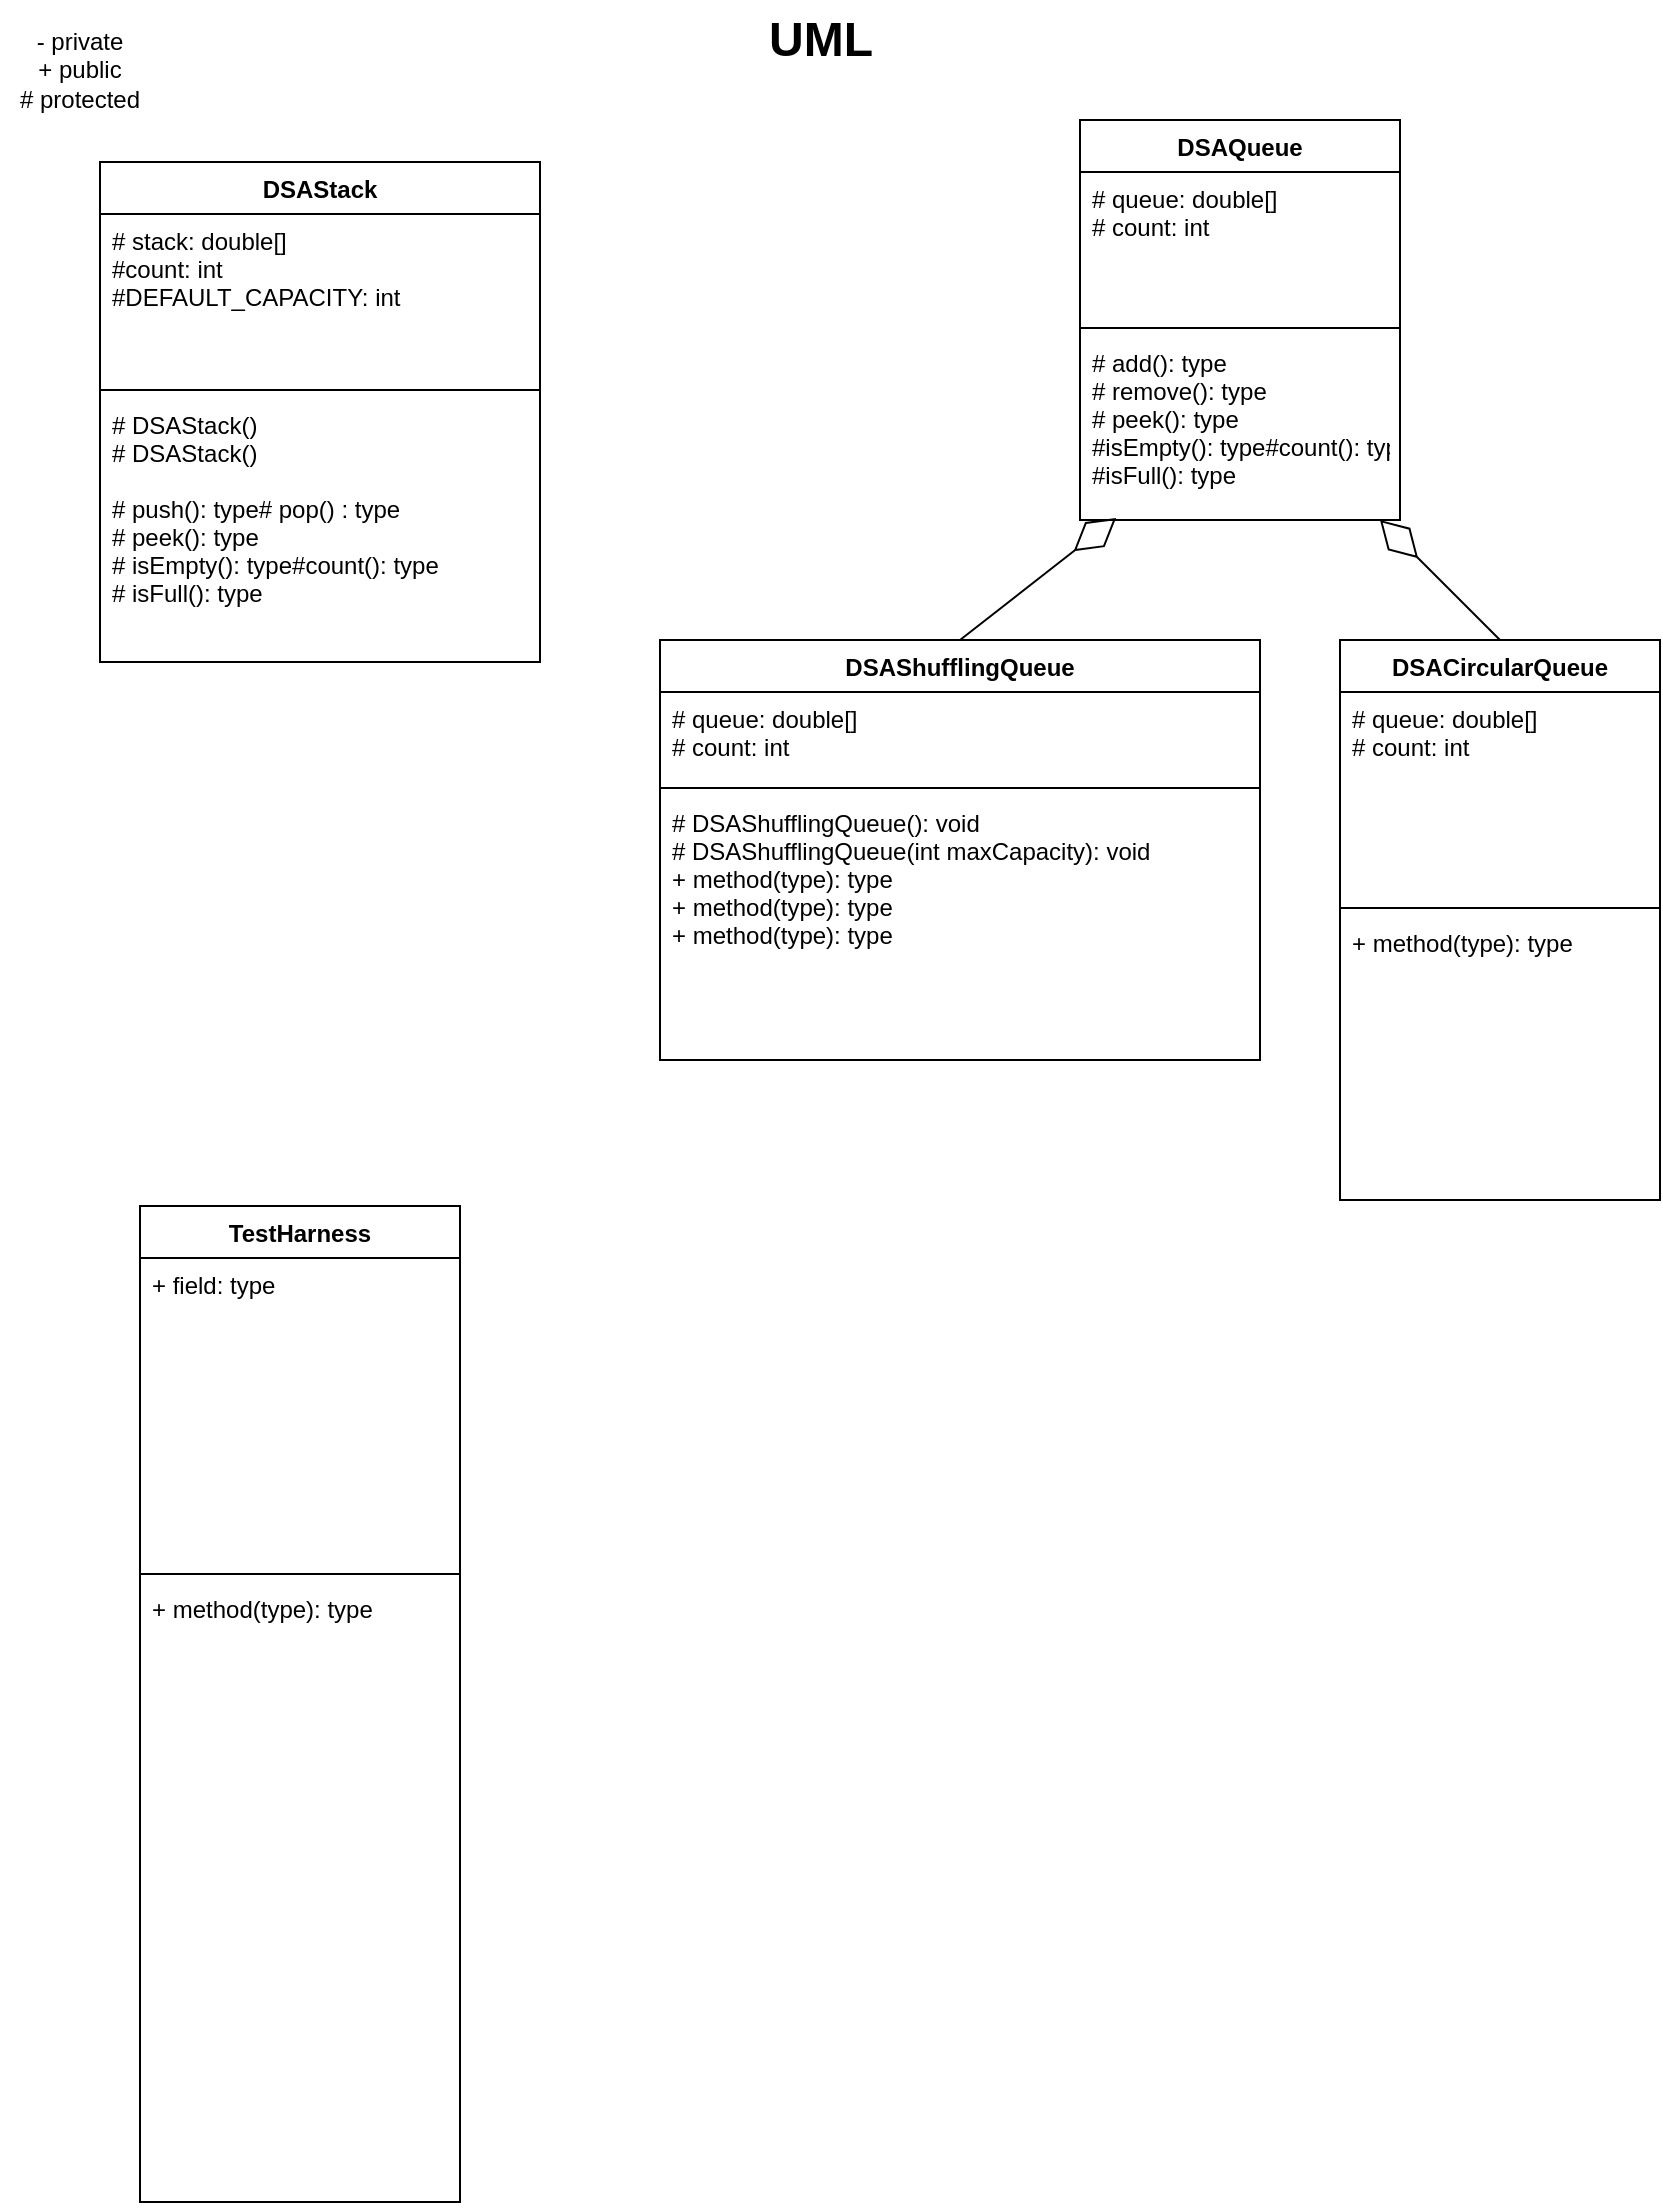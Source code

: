 <mxfile version="11.1.4"><diagram id="miqd51qzHfezWy4kA52D" name="Page-1"><mxGraphModel dx="1422" dy="746" grid="1" gridSize="10" guides="1" tooltips="1" connect="1" arrows="1" fold="1" page="1" pageScale="1" pageWidth="850" pageHeight="1100" math="0" shadow="0"><root><mxCell id="0"/><mxCell id="1" parent="0"/><mxCell id="01tDh0e9iT7ZCAn8h6x4-20" value="UML" style="text;strokeColor=none;fillColor=none;html=1;fontSize=24;fontStyle=1;verticalAlign=middle;align=center;" parent="1" vertex="1"><mxGeometry x="370" width="100" height="40" as="geometry"/></mxCell><UserObject label="&lt;div&gt;- private&lt;/div&gt;&lt;div&gt;+ public&lt;/div&gt;&lt;div&gt;# protected&lt;br&gt;&lt;/div&gt;" placeholders="1" name="Variable" id="01tDh0e9iT7ZCAn8h6x4-21"><mxCell style="text;html=1;strokeColor=none;fillColor=none;align=center;verticalAlign=middle;whiteSpace=wrap;overflow=hidden;" parent="1" vertex="1"><mxGeometry x="10" y="10" width="80" height="50" as="geometry"/></mxCell></UserObject><mxCell id="01tDh0e9iT7ZCAn8h6x4-22" value="" style="endArrow=diamondThin;endFill=0;endSize=24;html=1;exitX=0.5;exitY=0;exitDx=0;exitDy=0;entryX=0.113;entryY=0.989;entryDx=0;entryDy=0;entryPerimeter=0;" parent="1" edge="1" target="uuPs9gxV1rCJk0y73ETf-8" source="uuPs9gxV1rCJk0y73ETf-9"><mxGeometry width="160" relative="1" as="geometry"><mxPoint x="560" y="260" as="sourcePoint"/><mxPoint x="480" y="280" as="targetPoint"/></mxGeometry></mxCell><mxCell id="uuPs9gxV1rCJk0y73ETf-1" value="DSAStack" style="swimlane;fontStyle=1;align=center;verticalAlign=top;childLayout=stackLayout;horizontal=1;startSize=26;horizontalStack=0;resizeParent=1;resizeParentMax=0;resizeLast=0;collapsible=1;marginBottom=0;" vertex="1" parent="1"><mxGeometry x="60" y="81" width="220" height="250" as="geometry"/></mxCell><mxCell id="uuPs9gxV1rCJk0y73ETf-2" value="# stack: double[]&#xA;#count: int&#xA;#DEFAULT_CAPACITY: int&#xA;" style="text;strokeColor=none;fillColor=none;align=left;verticalAlign=top;spacingLeft=4;spacingRight=4;overflow=hidden;rotatable=0;points=[[0,0.5],[1,0.5]];portConstraint=eastwest;" vertex="1" parent="uuPs9gxV1rCJk0y73ETf-1"><mxGeometry y="26" width="220" height="84" as="geometry"/></mxCell><mxCell id="uuPs9gxV1rCJk0y73ETf-3" value="" style="line;strokeWidth=1;fillColor=none;align=left;verticalAlign=middle;spacingTop=-1;spacingLeft=3;spacingRight=3;rotatable=0;labelPosition=right;points=[];portConstraint=eastwest;" vertex="1" parent="uuPs9gxV1rCJk0y73ETf-1"><mxGeometry y="110" width="220" height="8" as="geometry"/></mxCell><mxCell id="uuPs9gxV1rCJk0y73ETf-4" value="# DSAStack()&#xA;# DSAStack()&#xA;&#xA;# push(): type# pop() : type&#xA;# peek(): type&#xA;# isEmpty(): type#count(): type&#xA;# isFull(): type&#xA;&#xA;" style="text;strokeColor=none;fillColor=none;align=left;verticalAlign=top;spacingLeft=4;spacingRight=4;overflow=hidden;rotatable=0;points=[[0,0.5],[1,0.5]];portConstraint=eastwest;" vertex="1" parent="uuPs9gxV1rCJk0y73ETf-1"><mxGeometry y="118" width="220" height="132" as="geometry"/></mxCell><mxCell id="uuPs9gxV1rCJk0y73ETf-5" value="DSAQueue" style="swimlane;fontStyle=1;align=center;verticalAlign=top;childLayout=stackLayout;horizontal=1;startSize=26;horizontalStack=0;resizeParent=1;resizeParentMax=0;resizeLast=0;collapsible=1;marginBottom=0;" vertex="1" parent="1"><mxGeometry x="550" y="60" width="160" height="200" as="geometry"/></mxCell><mxCell id="uuPs9gxV1rCJk0y73ETf-6" value="# queue: double[]&#xA;# count: int" style="text;strokeColor=none;fillColor=none;align=left;verticalAlign=top;spacingLeft=4;spacingRight=4;overflow=hidden;rotatable=0;points=[[0,0.5],[1,0.5]];portConstraint=eastwest;" vertex="1" parent="uuPs9gxV1rCJk0y73ETf-5"><mxGeometry y="26" width="160" height="74" as="geometry"/></mxCell><mxCell id="uuPs9gxV1rCJk0y73ETf-7" value="" style="line;strokeWidth=1;fillColor=none;align=left;verticalAlign=middle;spacingTop=-1;spacingLeft=3;spacingRight=3;rotatable=0;labelPosition=right;points=[];portConstraint=eastwest;" vertex="1" parent="uuPs9gxV1rCJk0y73ETf-5"><mxGeometry y="100" width="160" height="8" as="geometry"/></mxCell><mxCell id="uuPs9gxV1rCJk0y73ETf-8" value="# add(): type&#xA;# remove(): type&#xA;# peek(): type&#xA;#isEmpty(): type#count(): type&#xA;#isFull(): type&#xA;&#xA;" style="text;strokeColor=none;fillColor=none;align=left;verticalAlign=top;spacingLeft=4;spacingRight=4;overflow=hidden;rotatable=0;points=[[0,0.5],[1,0.5]];portConstraint=eastwest;" vertex="1" parent="uuPs9gxV1rCJk0y73ETf-5"><mxGeometry y="108" width="160" height="92" as="geometry"/></mxCell><mxCell id="uuPs9gxV1rCJk0y73ETf-9" value="DSAShufflingQueue" style="swimlane;fontStyle=1;align=center;verticalAlign=top;childLayout=stackLayout;horizontal=1;startSize=26;horizontalStack=0;resizeParent=1;resizeParentMax=0;resizeLast=0;collapsible=1;marginBottom=0;" vertex="1" parent="1"><mxGeometry x="340" y="320" width="300" height="210" as="geometry"/></mxCell><mxCell id="uuPs9gxV1rCJk0y73ETf-10" value="# queue: double[]&#xA;# count: int&#xA;" style="text;strokeColor=none;fillColor=none;align=left;verticalAlign=top;spacingLeft=4;spacingRight=4;overflow=hidden;rotatable=0;points=[[0,0.5],[1,0.5]];portConstraint=eastwest;" vertex="1" parent="uuPs9gxV1rCJk0y73ETf-9"><mxGeometry y="26" width="300" height="44" as="geometry"/></mxCell><mxCell id="uuPs9gxV1rCJk0y73ETf-11" value="" style="line;strokeWidth=1;fillColor=none;align=left;verticalAlign=middle;spacingTop=-1;spacingLeft=3;spacingRight=3;rotatable=0;labelPosition=right;points=[];portConstraint=eastwest;" vertex="1" parent="uuPs9gxV1rCJk0y73ETf-9"><mxGeometry y="70" width="300" height="8" as="geometry"/></mxCell><mxCell id="uuPs9gxV1rCJk0y73ETf-12" value="# DSAShufflingQueue(): void&#xA;# DSAShufflingQueue(int maxCapacity): void&#xA;+ method(type): type&#xA;+ method(type): type&#xA;+ method(type): type" style="text;strokeColor=none;fillColor=none;align=left;verticalAlign=top;spacingLeft=4;spacingRight=4;overflow=hidden;rotatable=0;points=[[0,0.5],[1,0.5]];portConstraint=eastwest;" vertex="1" parent="uuPs9gxV1rCJk0y73ETf-9"><mxGeometry y="78" width="300" height="132" as="geometry"/></mxCell><mxCell id="uuPs9gxV1rCJk0y73ETf-13" value="DSACircularQueue" style="swimlane;fontStyle=1;align=center;verticalAlign=top;childLayout=stackLayout;horizontal=1;startSize=26;horizontalStack=0;resizeParent=1;resizeParentMax=0;resizeLast=0;collapsible=1;marginBottom=0;" vertex="1" parent="1"><mxGeometry x="680" y="320" width="160" height="280" as="geometry"/></mxCell><mxCell id="uuPs9gxV1rCJk0y73ETf-14" value="# queue: double[]&#xA;# count: int" style="text;strokeColor=none;fillColor=none;align=left;verticalAlign=top;spacingLeft=4;spacingRight=4;overflow=hidden;rotatable=0;points=[[0,0.5],[1,0.5]];portConstraint=eastwest;" vertex="1" parent="uuPs9gxV1rCJk0y73ETf-13"><mxGeometry y="26" width="160" height="104" as="geometry"/></mxCell><mxCell id="uuPs9gxV1rCJk0y73ETf-15" value="" style="line;strokeWidth=1;fillColor=none;align=left;verticalAlign=middle;spacingTop=-1;spacingLeft=3;spacingRight=3;rotatable=0;labelPosition=right;points=[];portConstraint=eastwest;" vertex="1" parent="uuPs9gxV1rCJk0y73ETf-13"><mxGeometry y="130" width="160" height="8" as="geometry"/></mxCell><mxCell id="uuPs9gxV1rCJk0y73ETf-16" value="+ method(type): type" style="text;strokeColor=none;fillColor=none;align=left;verticalAlign=top;spacingLeft=4;spacingRight=4;overflow=hidden;rotatable=0;points=[[0,0.5],[1,0.5]];portConstraint=eastwest;" vertex="1" parent="uuPs9gxV1rCJk0y73ETf-13"><mxGeometry y="138" width="160" height="142" as="geometry"/></mxCell><mxCell id="uuPs9gxV1rCJk0y73ETf-20" value="" style="endArrow=diamondThin;endFill=0;endSize=24;html=1;exitX=0.5;exitY=0;exitDx=0;exitDy=0;" edge="1" parent="1" source="uuPs9gxV1rCJk0y73ETf-13"><mxGeometry width="160" relative="1" as="geometry"><mxPoint x="685" y="260" as="sourcePoint"/><mxPoint x="700" y="260" as="targetPoint"/></mxGeometry></mxCell><mxCell id="uuPs9gxV1rCJk0y73ETf-23" value="TestHarness" style="swimlane;fontStyle=1;align=center;verticalAlign=top;childLayout=stackLayout;horizontal=1;startSize=26;horizontalStack=0;resizeParent=1;resizeParentMax=0;resizeLast=0;collapsible=1;marginBottom=0;" vertex="1" parent="1"><mxGeometry x="80" y="603" width="160" height="498" as="geometry"/></mxCell><mxCell id="uuPs9gxV1rCJk0y73ETf-24" value="+ field: type" style="text;strokeColor=none;fillColor=none;align=left;verticalAlign=top;spacingLeft=4;spacingRight=4;overflow=hidden;rotatable=0;points=[[0,0.5],[1,0.5]];portConstraint=eastwest;" vertex="1" parent="uuPs9gxV1rCJk0y73ETf-23"><mxGeometry y="26" width="160" height="154" as="geometry"/></mxCell><mxCell id="uuPs9gxV1rCJk0y73ETf-25" value="" style="line;strokeWidth=1;fillColor=none;align=left;verticalAlign=middle;spacingTop=-1;spacingLeft=3;spacingRight=3;rotatable=0;labelPosition=right;points=[];portConstraint=eastwest;" vertex="1" parent="uuPs9gxV1rCJk0y73ETf-23"><mxGeometry y="180" width="160" height="8" as="geometry"/></mxCell><mxCell id="uuPs9gxV1rCJk0y73ETf-26" value="+ method(type): type" style="text;strokeColor=none;fillColor=none;align=left;verticalAlign=top;spacingLeft=4;spacingRight=4;overflow=hidden;rotatable=0;points=[[0,0.5],[1,0.5]];portConstraint=eastwest;" vertex="1" parent="uuPs9gxV1rCJk0y73ETf-23"><mxGeometry y="188" width="160" height="310" as="geometry"/></mxCell></root></mxGraphModel></diagram></mxfile>